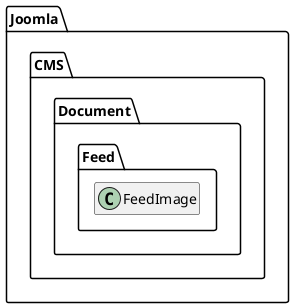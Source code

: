 @startuml
set namespaceSeparator \\
hide members
hide << alias >> circle

class Joomla\\CMS\\Document\\Feed\\FeedImage
@enduml
